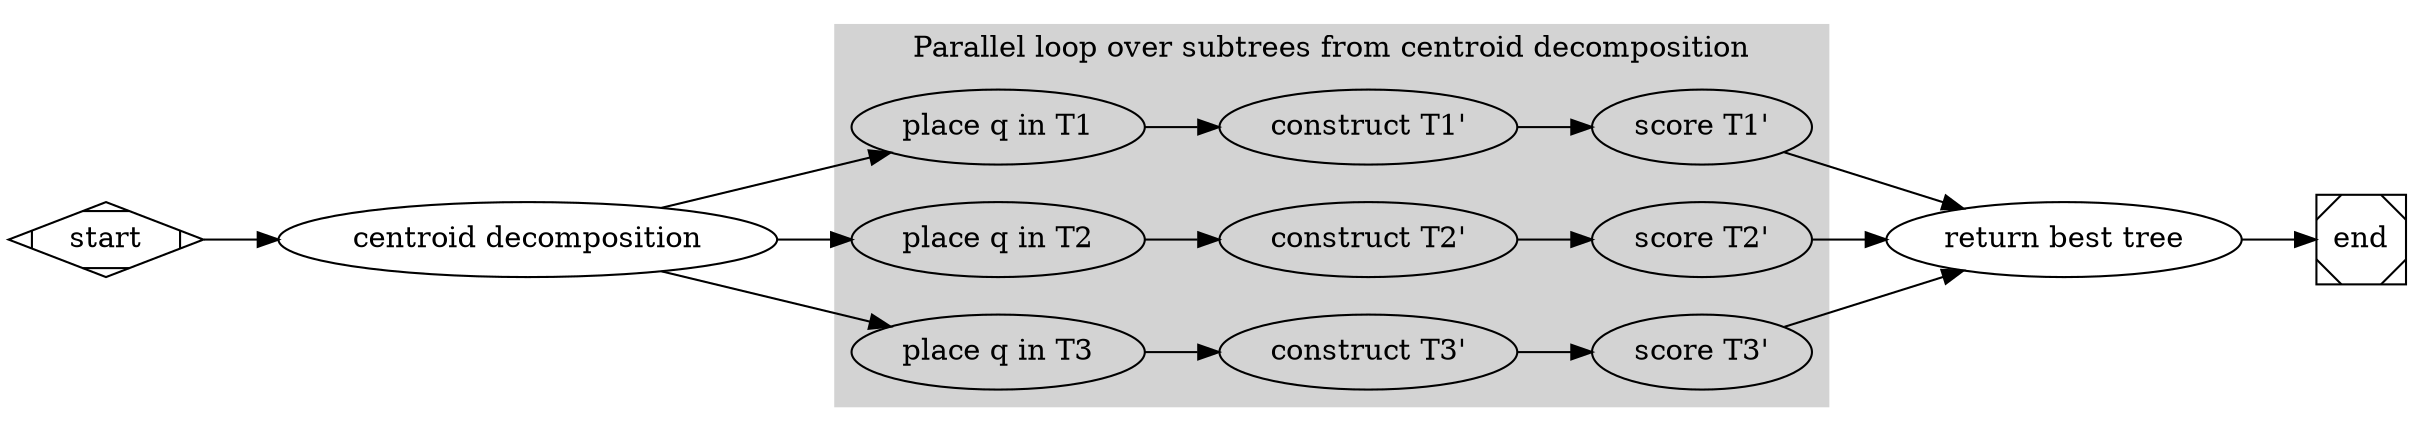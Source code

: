 digraph G {
  rankdir=LR

  // predefine nodes
  pplacer1[label="place q in T1"]
  pplacer2[label="place q in T2"]
  pplacer3[label="place q in T3"]
  place1[label="construct T1'"]
  place2[label="construct T2'"]
  place3[label="construct T3'"]
  raxml1[label="score T1'"]
  raxml2[label="score T2'"]
  raxml3[label="score T3'"]
  return[label="return best tree"]
  decompose[label="centroid decomposition"]

	subgraph cluster_0 {
		style=filled;
		color=lightgrey;
		node [style=filled,color=white];
		pplacer1 -> place1 -> raxml1;
		pplacer2 -> place2 -> raxml2;
		pplacer3 -> place3 -> raxml3;
		label = "Parallel loop over subtrees from centroid decomposition";
	}

	//subgraph cluster_1 {
	//	node [style=filled];
	//	b0 -> b1 -> b2 -> b3;
	//	label = "process #2";
	//	color=blue
	//}
	start -> decompose -> pplacer1;
  decompose -> pplacer2;
  decompose -> pplacer3;
  raxml1 -> return;
  raxml2 -> return;
  raxml3 -> return;
  return -> end;

	start [shape=Mdiamond];
	end [shape=Msquare];
}
